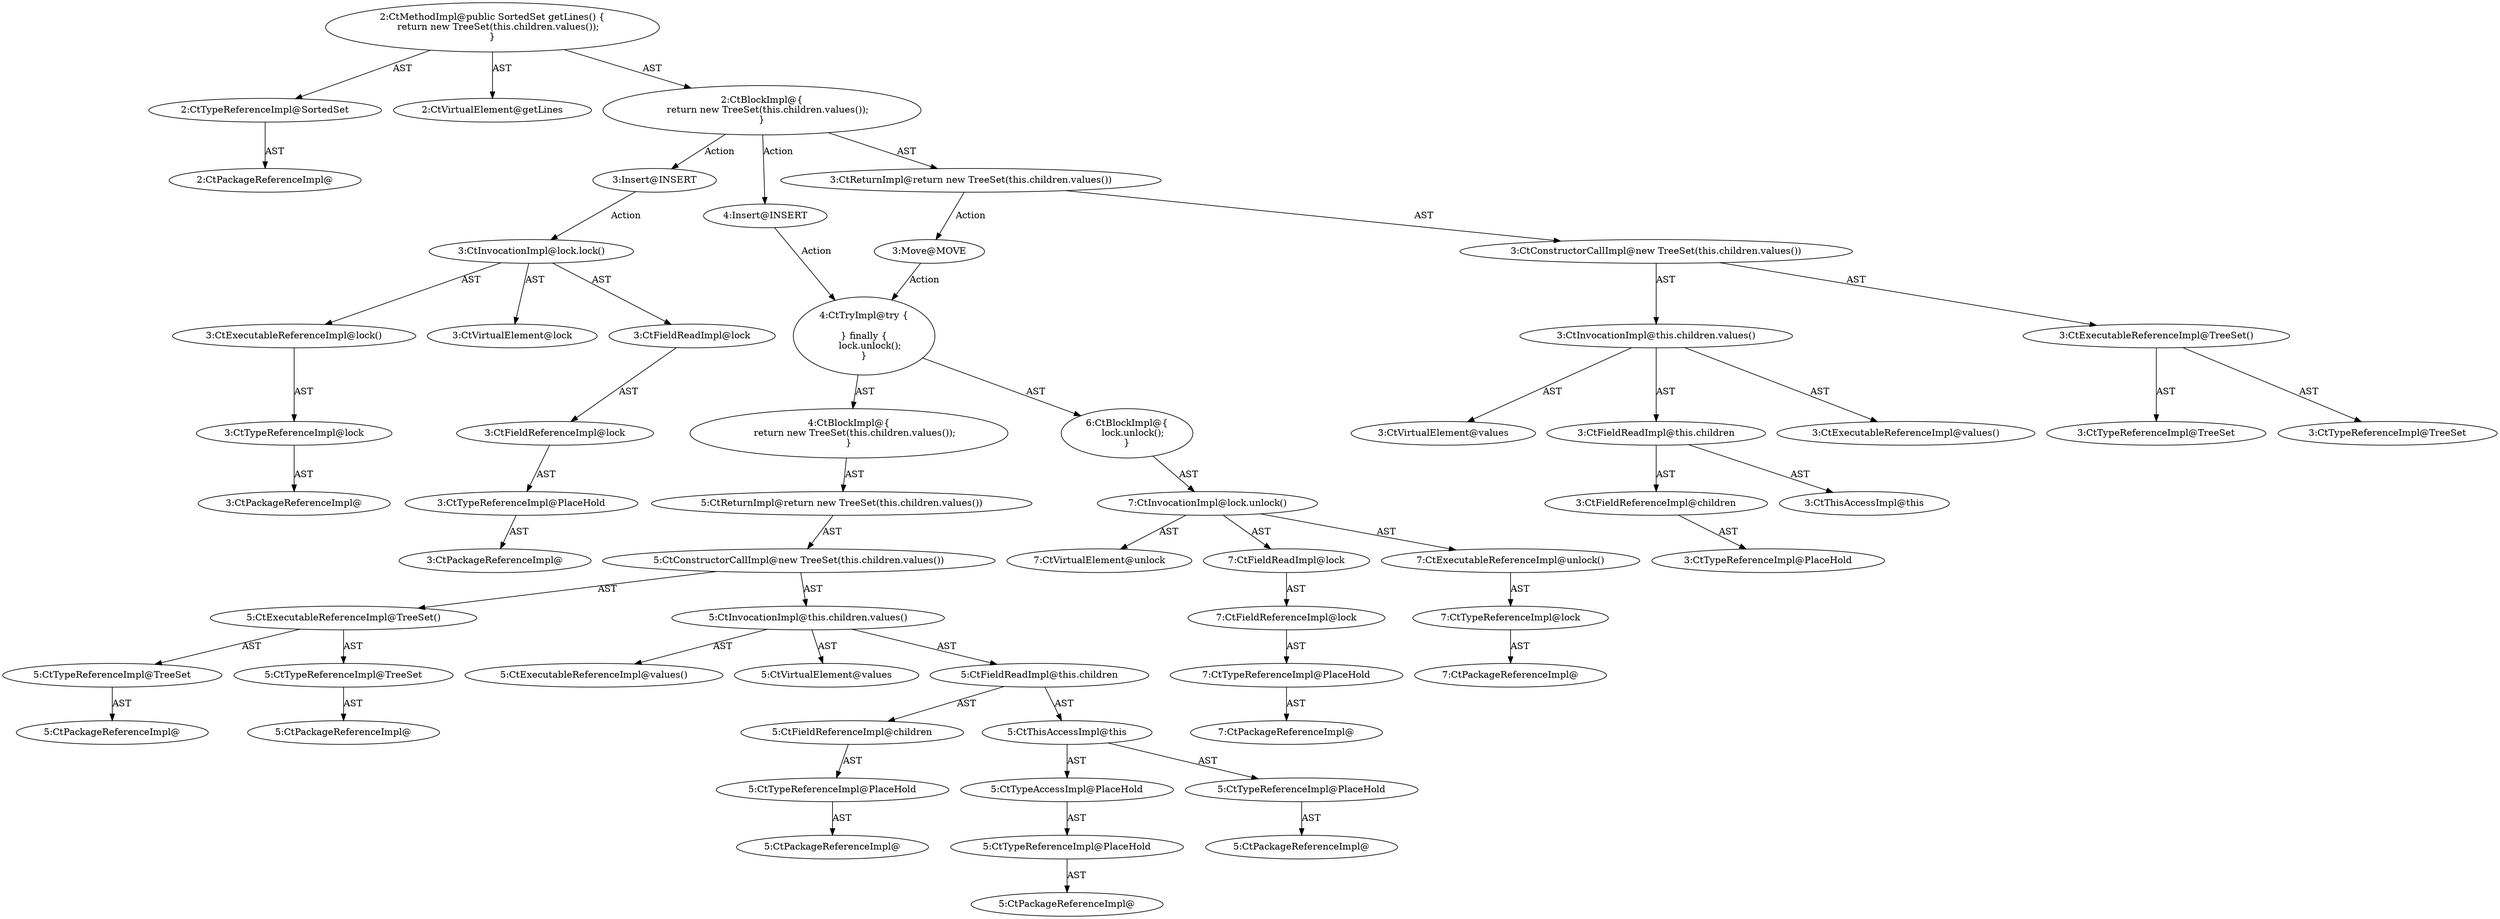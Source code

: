 digraph "getLines#?" {
0 [label="2:CtTypeReferenceImpl@SortedSet" shape=ellipse]
1 [label="2:CtPackageReferenceImpl@" shape=ellipse]
2 [label="2:CtVirtualElement@getLines" shape=ellipse]
3 [label="3:CtExecutableReferenceImpl@TreeSet()" shape=ellipse]
4 [label="3:CtTypeReferenceImpl@TreeSet" shape=ellipse]
5 [label="3:CtTypeReferenceImpl@TreeSet" shape=ellipse]
6 [label="3:CtExecutableReferenceImpl@values()" shape=ellipse]
7 [label="3:CtVirtualElement@values" shape=ellipse]
8 [label="3:CtFieldReferenceImpl@children" shape=ellipse]
9 [label="3:CtTypeReferenceImpl@PlaceHold" shape=ellipse]
10 [label="3:CtFieldReadImpl@this.children" shape=ellipse]
11 [label="3:CtThisAccessImpl@this" shape=ellipse]
12 [label="3:CtInvocationImpl@this.children.values()" shape=ellipse]
13 [label="3:CtConstructorCallImpl@new TreeSet(this.children.values())" shape=ellipse]
14 [label="3:CtReturnImpl@return new TreeSet(this.children.values())" shape=ellipse]
15 [label="2:CtBlockImpl@\{
    return new TreeSet(this.children.values());
\}" shape=ellipse]
16 [label="2:CtMethodImpl@public SortedSet getLines() \{
    return new TreeSet(this.children.values());
\}" shape=ellipse]
17 [label="3:Insert@INSERT" shape=ellipse]
18 [label="3:CtPackageReferenceImpl@" shape=ellipse]
19 [label="3:CtTypeReferenceImpl@PlaceHold" shape=ellipse]
20 [label="3:CtFieldReferenceImpl@lock" shape=ellipse]
21 [label="3:CtFieldReadImpl@lock" shape=ellipse]
22 [label="3:CtPackageReferenceImpl@" shape=ellipse]
23 [label="3:CtTypeReferenceImpl@lock" shape=ellipse]
24 [label="3:CtExecutableReferenceImpl@lock()" shape=ellipse]
25 [label="3:CtInvocationImpl@lock.lock()" shape=ellipse]
26 [label="3:CtVirtualElement@lock" shape=ellipse]
27 [label="4:Insert@INSERT" shape=ellipse]
28 [label="5:CtPackageReferenceImpl@" shape=ellipse]
29 [label="5:CtTypeReferenceImpl@TreeSet" shape=ellipse]
30 [label="5:CtPackageReferenceImpl@" shape=ellipse]
31 [label="5:CtTypeReferenceImpl@TreeSet" shape=ellipse]
32 [label="5:CtExecutableReferenceImpl@TreeSet()" shape=ellipse]
33 [label="5:CtPackageReferenceImpl@" shape=ellipse]
34 [label="5:CtTypeReferenceImpl@PlaceHold" shape=ellipse]
35 [label="5:CtPackageReferenceImpl@" shape=ellipse]
36 [label="5:CtTypeReferenceImpl@PlaceHold" shape=ellipse]
37 [label="5:CtTypeAccessImpl@PlaceHold" shape=ellipse]
38 [label="5:CtThisAccessImpl@this" shape=ellipse]
39 [label="5:CtPackageReferenceImpl@" shape=ellipse]
40 [label="5:CtTypeReferenceImpl@PlaceHold" shape=ellipse]
41 [label="5:CtFieldReferenceImpl@children" shape=ellipse]
42 [label="5:CtFieldReadImpl@this.children" shape=ellipse]
43 [label="5:CtExecutableReferenceImpl@values()" shape=ellipse]
44 [label="5:CtInvocationImpl@this.children.values()" shape=ellipse]
45 [label="5:CtVirtualElement@values" shape=ellipse]
46 [label="5:CtConstructorCallImpl@new TreeSet(this.children.values())" shape=ellipse]
47 [label="5:CtReturnImpl@return new TreeSet(this.children.values())" shape=ellipse]
48 [label="4:CtBlockImpl@\{
    return new TreeSet(this.children.values());
\}" shape=ellipse]
49 [label="7:CtPackageReferenceImpl@" shape=ellipse]
50 [label="7:CtTypeReferenceImpl@PlaceHold" shape=ellipse]
51 [label="7:CtFieldReferenceImpl@lock" shape=ellipse]
52 [label="7:CtFieldReadImpl@lock" shape=ellipse]
53 [label="7:CtPackageReferenceImpl@" shape=ellipse]
54 [label="7:CtTypeReferenceImpl@lock" shape=ellipse]
55 [label="7:CtExecutableReferenceImpl@unlock()" shape=ellipse]
56 [label="7:CtInvocationImpl@lock.unlock()" shape=ellipse]
57 [label="7:CtVirtualElement@unlock" shape=ellipse]
58 [label="6:CtBlockImpl@\{
    lock.unlock();
\}" shape=ellipse]
59 [label="4:CtTryImpl@try \{

\} finally \{
    lock.unlock();
\}" shape=ellipse]
60 [label="3:Move@MOVE" shape=ellipse]
0 -> 1 [label="AST"];
3 -> 4 [label="AST"];
3 -> 5 [label="AST"];
8 -> 9 [label="AST"];
10 -> 11 [label="AST"];
10 -> 8 [label="AST"];
12 -> 7 [label="AST"];
12 -> 10 [label="AST"];
12 -> 6 [label="AST"];
13 -> 3 [label="AST"];
13 -> 12 [label="AST"];
14 -> 13 [label="AST"];
14 -> 60 [label="Action"];
15 -> 14 [label="AST"];
15 -> 17 [label="Action"];
15 -> 27 [label="Action"];
16 -> 2 [label="AST"];
16 -> 0 [label="AST"];
16 -> 15 [label="AST"];
17 -> 25 [label="Action"];
19 -> 18 [label="AST"];
20 -> 19 [label="AST"];
21 -> 20 [label="AST"];
23 -> 22 [label="AST"];
24 -> 23 [label="AST"];
25 -> 26 [label="AST"];
25 -> 21 [label="AST"];
25 -> 24 [label="AST"];
27 -> 59 [label="Action"];
29 -> 28 [label="AST"];
31 -> 30 [label="AST"];
32 -> 29 [label="AST"];
32 -> 31 [label="AST"];
34 -> 33 [label="AST"];
36 -> 35 [label="AST"];
37 -> 36 [label="AST"];
38 -> 34 [label="AST"];
38 -> 37 [label="AST"];
40 -> 39 [label="AST"];
41 -> 40 [label="AST"];
42 -> 38 [label="AST"];
42 -> 41 [label="AST"];
44 -> 45 [label="AST"];
44 -> 42 [label="AST"];
44 -> 43 [label="AST"];
46 -> 32 [label="AST"];
46 -> 44 [label="AST"];
47 -> 46 [label="AST"];
48 -> 47 [label="AST"];
50 -> 49 [label="AST"];
51 -> 50 [label="AST"];
52 -> 51 [label="AST"];
54 -> 53 [label="AST"];
55 -> 54 [label="AST"];
56 -> 57 [label="AST"];
56 -> 52 [label="AST"];
56 -> 55 [label="AST"];
58 -> 56 [label="AST"];
59 -> 48 [label="AST"];
59 -> 58 [label="AST"];
60 -> 59 [label="Action"];
}